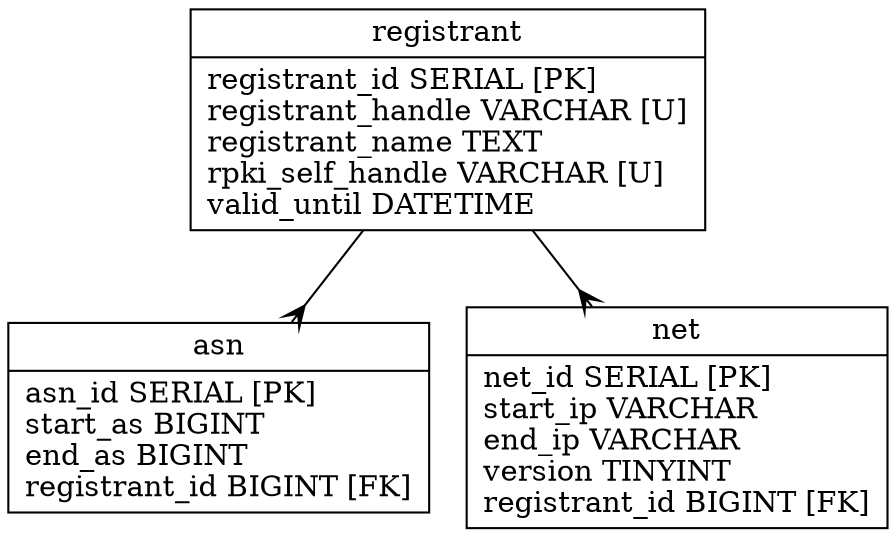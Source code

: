 // Automatically generated from irdbd.sql

digraph test {
	edge [arrowtail=none, arrowhead=crow];
	graph [ratio=fill, overlap=false, bgcolor=white];
	node [label="\N", fillcolor=white, shape=record, style=filled];
	registrant [label="{registrant\n|registrant_id\ SERIAL\ [PK]\lregistrant_handle\ VARCHAR\ [U]\lregistrant_name\ TEXT\lrpki_self_handle\ VARCHAR\ [U]\lvalid_until\ DATETIME\l}"];
	asn [label="{asn\n|asn_id\ SERIAL\ [PK]\lstart_as\ BIGINT\lend_as\ BIGINT\lregistrant_id\ BIGINT\ [FK]\l}"];
	net [label="{net\n|net_id\ SERIAL\ [PK]\lstart_ip\ VARCHAR\lend_ip\ VARCHAR\lversion\ TINYINT\lregistrant_id\ BIGINT\ [FK]\l}"];
	registrant -> asn;
	registrant -> net;
}
